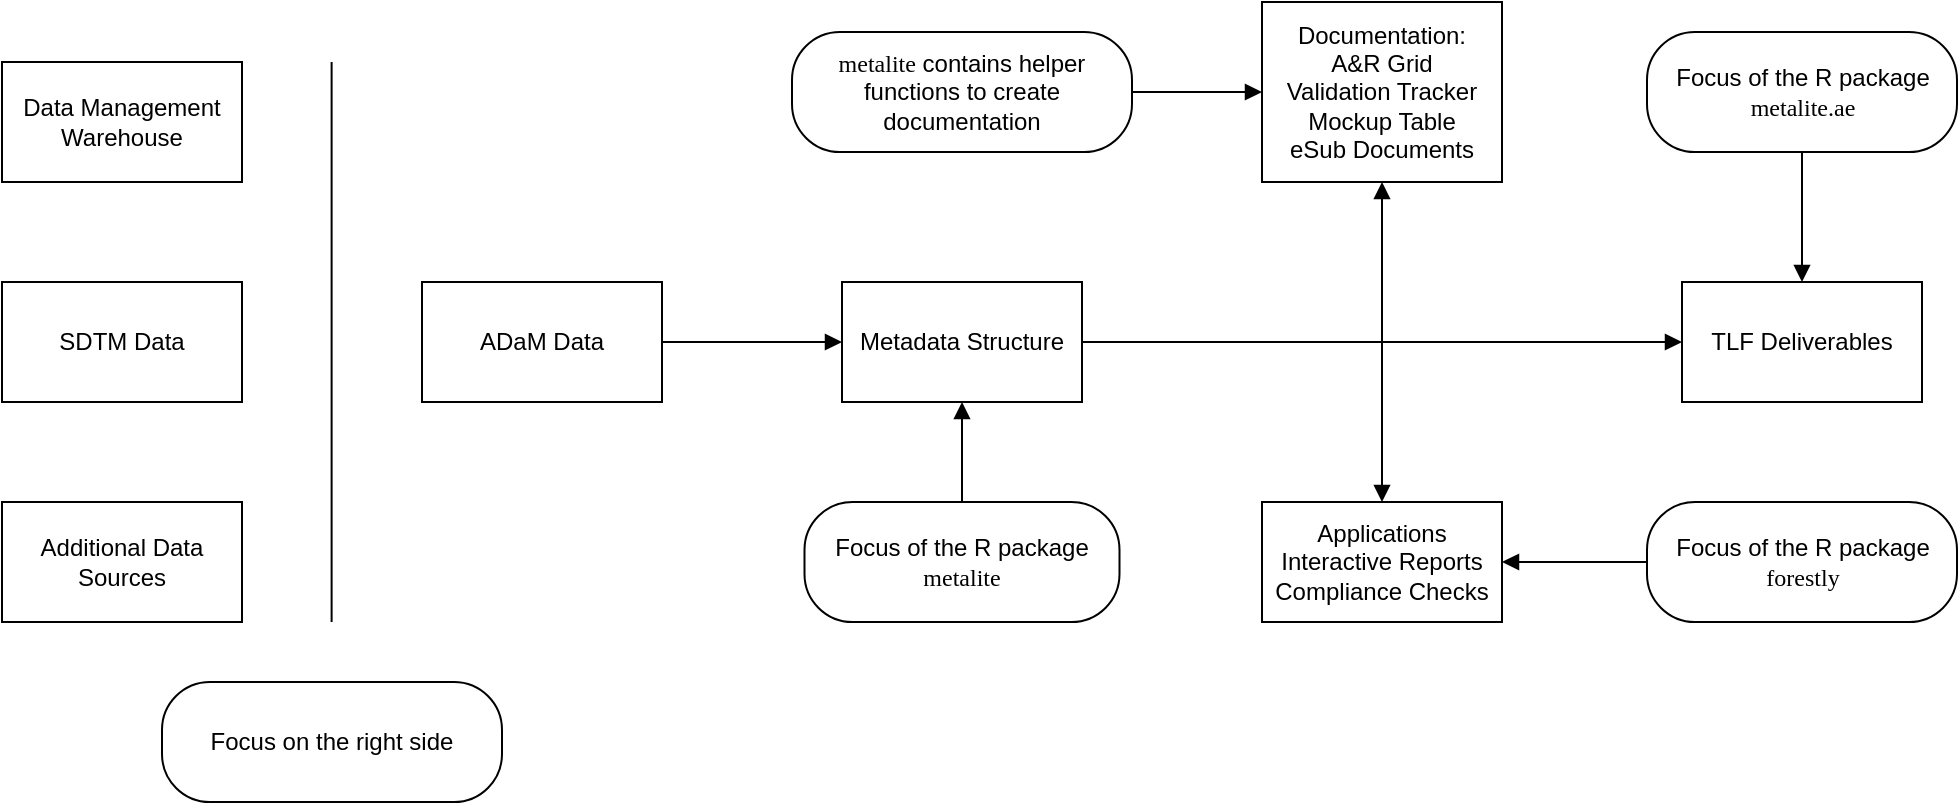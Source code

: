 <mxfile version="17.4.6" type="device"><diagram id="gZravef9ET_LAz9FZMEW" name="Page-1"><mxGraphModel dx="1122" dy="1471" grid="1" gridSize="10" guides="1" tooltips="1" connect="1" arrows="1" fold="1" page="1" pageScale="1" pageWidth="1100" pageHeight="850" math="0" shadow="0"><root><mxCell id="0"/><mxCell id="1" parent="0"/><mxCell id="fuS_Kjya8Y1DqHKGQY10-1" value="Data Management Warehouse" style="rounded=0;whiteSpace=wrap;html=1;" vertex="1" parent="1"><mxGeometry x="20" y="220" width="120" height="60" as="geometry"/></mxCell><mxCell id="fuS_Kjya8Y1DqHKGQY10-2" value="SDTM Data" style="rounded=0;whiteSpace=wrap;html=1;" vertex="1" parent="1"><mxGeometry x="20" y="330" width="120" height="60" as="geometry"/></mxCell><mxCell id="fuS_Kjya8Y1DqHKGQY10-3" value="Additional Data Sources" style="rounded=0;whiteSpace=wrap;html=1;" vertex="1" parent="1"><mxGeometry x="20" y="440" width="120" height="60" as="geometry"/></mxCell><mxCell id="fuS_Kjya8Y1DqHKGQY10-4" value="" style="endArrow=none;html=1;rounded=0;" edge="1" parent="1"><mxGeometry width="50" height="50" relative="1" as="geometry"><mxPoint x="184.81" y="500" as="sourcePoint"/><mxPoint x="184.81" y="220" as="targetPoint"/></mxGeometry></mxCell><mxCell id="fuS_Kjya8Y1DqHKGQY10-6" value="Focus on the right side" style="rounded=1;whiteSpace=wrap;html=1;arcSize=40;" vertex="1" parent="1"><mxGeometry x="100" y="530" width="170" height="60" as="geometry"/></mxCell><mxCell id="fuS_Kjya8Y1DqHKGQY10-7" value="ADaM Data" style="rounded=0;whiteSpace=wrap;html=1;" vertex="1" parent="1"><mxGeometry x="230" y="330" width="120" height="60" as="geometry"/></mxCell><mxCell id="fuS_Kjya8Y1DqHKGQY10-8" value="Metadata Structure" style="rounded=0;whiteSpace=wrap;html=1;" vertex="1" parent="1"><mxGeometry x="440" y="330" width="120" height="60" as="geometry"/></mxCell><mxCell id="fuS_Kjya8Y1DqHKGQY10-10" value="TLF Deliverables" style="rounded=0;whiteSpace=wrap;html=1;" vertex="1" parent="1"><mxGeometry x="860" y="330" width="120" height="60" as="geometry"/></mxCell><mxCell id="fuS_Kjya8Y1DqHKGQY10-11" value="Applications&lt;br&gt;Interactive Reports&lt;br&gt;Compliance Checks" style="rounded=0;whiteSpace=wrap;html=1;" vertex="1" parent="1"><mxGeometry x="650" y="440" width="120" height="60" as="geometry"/></mxCell><mxCell id="fuS_Kjya8Y1DqHKGQY10-13" value="&lt;div&gt;Documentation:&lt;/div&gt;&lt;div&gt;A&amp;amp;R Grid&lt;/div&gt;&lt;div&gt;Validation Tracker&lt;/div&gt;&lt;div&gt;Mockup Table&lt;/div&gt;&lt;div&gt;eSub Documents&lt;/div&gt;" style="rounded=0;whiteSpace=wrap;html=1;" vertex="1" parent="1"><mxGeometry x="650" y="190" width="120" height="90" as="geometry"/></mxCell><mxCell id="fuS_Kjya8Y1DqHKGQY10-16" value="&lt;font face=&quot;Inconsolata&quot; data-font-src=&quot;https://fonts.googleapis.com/css?family=Inconsolata&quot;&gt;metalite&lt;/font&gt; contains helper functions to create documentation" style="rounded=1;whiteSpace=wrap;html=1;arcSize=40;" vertex="1" parent="1"><mxGeometry x="415" y="205" width="170" height="60" as="geometry"/></mxCell><mxCell id="fuS_Kjya8Y1DqHKGQY10-17" value="" style="endArrow=block;html=1;rounded=0;fontFamily=Inconsolata;fontSource=https%3A%2F%2Ffonts.googleapis.com%2Fcss%3Ffamily%3DInconsolata;exitX=1;exitY=0.5;exitDx=0;exitDy=0;endFill=1;" edge="1" parent="1" source="fuS_Kjya8Y1DqHKGQY10-8" target="fuS_Kjya8Y1DqHKGQY10-10"><mxGeometry width="50" height="50" relative="1" as="geometry"><mxPoint x="630" y="340" as="sourcePoint"/><mxPoint x="680" y="290" as="targetPoint"/></mxGeometry></mxCell><mxCell id="fuS_Kjya8Y1DqHKGQY10-20" value="" style="endArrow=block;startArrow=block;html=1;rounded=0;fontFamily=Inconsolata;fontSource=https%3A%2F%2Ffonts.googleapis.com%2Fcss%3Ffamily%3DInconsolata;exitX=0.5;exitY=0;exitDx=0;exitDy=0;entryX=0.5;entryY=1;entryDx=0;entryDy=0;endFill=1;startFill=1;" edge="1" parent="1" source="fuS_Kjya8Y1DqHKGQY10-11" target="fuS_Kjya8Y1DqHKGQY10-13"><mxGeometry width="50" height="50" relative="1" as="geometry"><mxPoint x="630" y="340" as="sourcePoint"/><mxPoint x="680" y="290" as="targetPoint"/></mxGeometry></mxCell><mxCell id="fuS_Kjya8Y1DqHKGQY10-21" value="" style="endArrow=block;html=1;rounded=0;fontFamily=Inconsolata;fontSource=https%3A%2F%2Ffonts.googleapis.com%2Fcss%3Ffamily%3DInconsolata;exitX=1;exitY=0.5;exitDx=0;exitDy=0;entryX=0;entryY=0.5;entryDx=0;entryDy=0;endFill=1;" edge="1" parent="1" source="fuS_Kjya8Y1DqHKGQY10-7" target="fuS_Kjya8Y1DqHKGQY10-8"><mxGeometry width="50" height="50" relative="1" as="geometry"><mxPoint x="440" y="340" as="sourcePoint"/><mxPoint x="490" y="290" as="targetPoint"/></mxGeometry></mxCell><mxCell id="fuS_Kjya8Y1DqHKGQY10-22" value="" style="endArrow=block;html=1;rounded=0;fontFamily=Inconsolata;fontSource=https%3A%2F%2Ffonts.googleapis.com%2Fcss%3Ffamily%3DInconsolata;exitX=1;exitY=0.5;exitDx=0;exitDy=0;entryX=0;entryY=0.5;entryDx=0;entryDy=0;endFill=1;" edge="1" parent="1" source="fuS_Kjya8Y1DqHKGQY10-16" target="fuS_Kjya8Y1DqHKGQY10-13"><mxGeometry width="50" height="50" relative="1" as="geometry"><mxPoint x="440" y="340" as="sourcePoint"/><mxPoint x="490" y="290" as="targetPoint"/></mxGeometry></mxCell><mxCell id="fuS_Kjya8Y1DqHKGQY10-23" value="Focus of the R package &lt;font face=&quot;Inconsolata&quot; data-font-src=&quot;https://fonts.googleapis.com/css?family=Inconsolata&quot;&gt;metalite&lt;/font&gt;" style="rounded=1;whiteSpace=wrap;html=1;arcSize=40;" vertex="1" parent="1"><mxGeometry x="421.25" y="440" width="157.5" height="60" as="geometry"/></mxCell><mxCell id="fuS_Kjya8Y1DqHKGQY10-24" value="" style="endArrow=block;html=1;rounded=0;fontFamily=Inconsolata;fontSource=https%3A%2F%2Ffonts.googleapis.com%2Fcss%3Ffamily%3DInconsolata;exitX=0.5;exitY=0;exitDx=0;exitDy=0;entryX=0.5;entryY=1;entryDx=0;entryDy=0;endFill=1;" edge="1" parent="1" source="fuS_Kjya8Y1DqHKGQY10-23" target="fuS_Kjya8Y1DqHKGQY10-8"><mxGeometry width="50" height="50" relative="1" as="geometry"><mxPoint x="440" y="340" as="sourcePoint"/><mxPoint x="490" y="290" as="targetPoint"/></mxGeometry></mxCell><mxCell id="fuS_Kjya8Y1DqHKGQY10-25" value="Focus of the R package &lt;font face=&quot;Inconsolata&quot; data-font-src=&quot;https://fonts.googleapis.com/css?family=Inconsolata&quot;&gt;forestly&lt;/font&gt;" style="rounded=1;whiteSpace=wrap;html=1;arcSize=40;" vertex="1" parent="1"><mxGeometry x="842.5" y="440" width="155" height="60" as="geometry"/></mxCell><mxCell id="fuS_Kjya8Y1DqHKGQY10-26" value="" style="endArrow=block;html=1;rounded=0;fontFamily=Inconsolata;fontSource=https%3A%2F%2Ffonts.googleapis.com%2Fcss%3Ffamily%3DInconsolata;exitX=0;exitY=0.5;exitDx=0;exitDy=0;entryX=1;entryY=0.5;entryDx=0;entryDy=0;endFill=1;" edge="1" parent="1" source="fuS_Kjya8Y1DqHKGQY10-25" target="fuS_Kjya8Y1DqHKGQY10-11"><mxGeometry width="50" height="50" relative="1" as="geometry"><mxPoint x="870" y="210" as="sourcePoint"/><mxPoint x="920" y="160" as="targetPoint"/></mxGeometry></mxCell><mxCell id="fuS_Kjya8Y1DqHKGQY10-27" value="Focus of the R package &lt;font face=&quot;Inconsolata&quot; data-font-src=&quot;https://fonts.googleapis.com/css?family=Inconsolata&quot;&gt;metalite.ae&lt;/font&gt;" style="rounded=1;whiteSpace=wrap;html=1;arcSize=40;" vertex="1" parent="1"><mxGeometry x="842.5" y="205" width="155" height="60" as="geometry"/></mxCell><mxCell id="fuS_Kjya8Y1DqHKGQY10-28" value="" style="endArrow=block;html=1;rounded=0;fontFamily=Inconsolata;fontSource=https%3A%2F%2Ffonts.googleapis.com%2Fcss%3Ffamily%3DInconsolata;entryX=0.5;entryY=0;entryDx=0;entryDy=0;exitX=0.5;exitY=1;exitDx=0;exitDy=0;endFill=1;" edge="1" parent="1" source="fuS_Kjya8Y1DqHKGQY10-27" target="fuS_Kjya8Y1DqHKGQY10-10"><mxGeometry width="50" height="50" relative="1" as="geometry"><mxPoint x="820" y="330" as="sourcePoint"/><mxPoint x="870" y="280" as="targetPoint"/></mxGeometry></mxCell></root></mxGraphModel></diagram></mxfile>